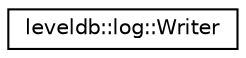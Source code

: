 digraph "Graphical Class Hierarchy"
{
  edge [fontname="Helvetica",fontsize="10",labelfontname="Helvetica",labelfontsize="10"];
  node [fontname="Helvetica",fontsize="10",shape=record];
  rankdir="LR";
  Node1 [label="leveldb::log::Writer",height=0.2,width=0.4,color="black", fillcolor="white", style="filled",URL="$classleveldb_1_1log_1_1_writer.html"];
}
